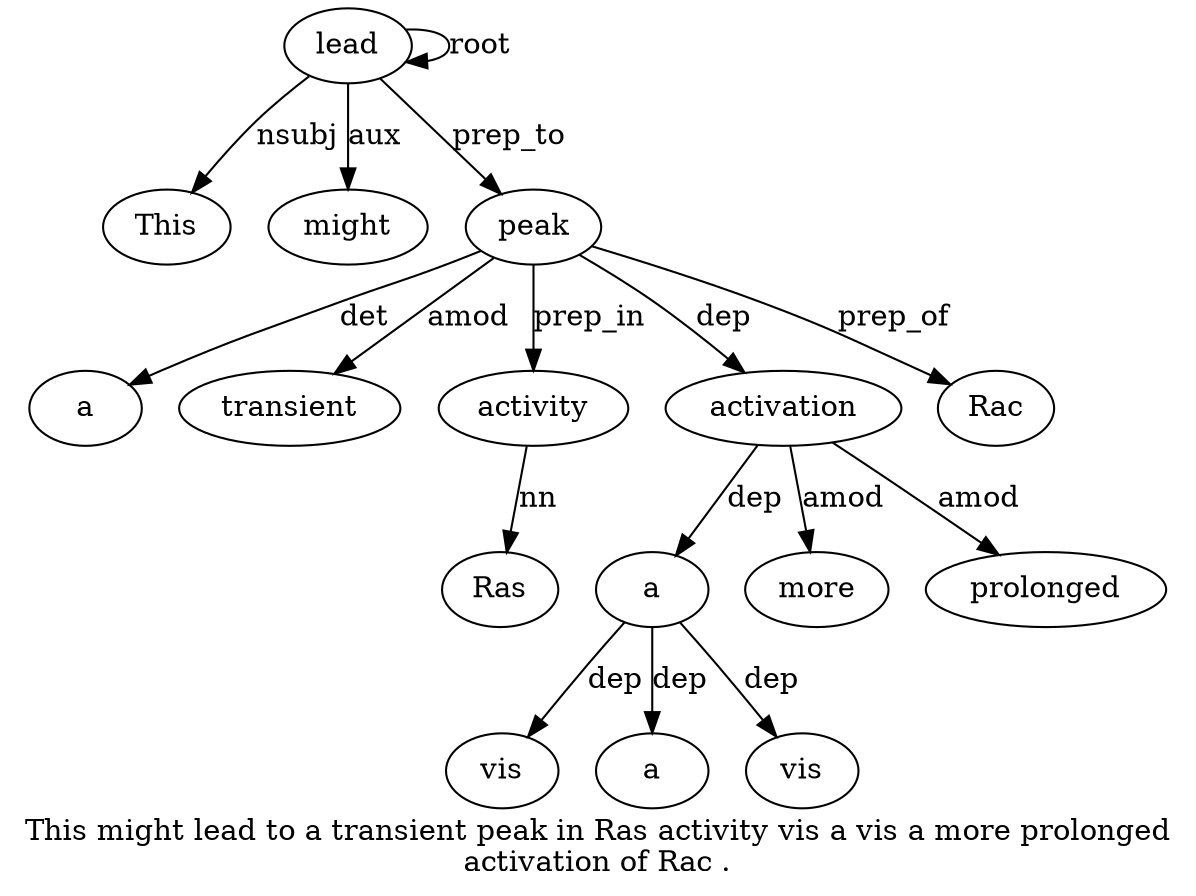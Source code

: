 digraph "This might lead to a transient peak in Ras activity vis a vis a more prolonged activation of Rac ." {
label="This might lead to a transient peak in Ras activity vis a vis a more prolonged
activation of Rac .";
lead3 [style=filled, fillcolor=white, label=lead];
This1 [style=filled, fillcolor=white, label=This];
lead3 -> This1  [label=nsubj];
might2 [style=filled, fillcolor=white, label=might];
lead3 -> might2  [label=aux];
lead3 -> lead3  [label=root];
peak7 [style=filled, fillcolor=white, label=peak];
a5 [style=filled, fillcolor=white, label=a];
peak7 -> a5  [label=det];
transient6 [style=filled, fillcolor=white, label=transient];
peak7 -> transient6  [label=amod];
lead3 -> peak7  [label=prep_to];
activity10 [style=filled, fillcolor=white, label=activity];
Ras9 [style=filled, fillcolor=white, label=Ras];
activity10 -> Ras9  [label=nn];
peak7 -> activity10  [label=prep_in];
a14 [style=filled, fillcolor=white, label=a];
vis11 [style=filled, fillcolor=white, label=vis];
a14 -> vis11  [label=dep];
a12 [style=filled, fillcolor=white, label=a];
a14 -> a12  [label=dep];
vis13 [style=filled, fillcolor=white, label=vis];
a14 -> vis13  [label=dep];
activation17 [style=filled, fillcolor=white, label=activation];
activation17 -> a14  [label=dep];
more15 [style=filled, fillcolor=white, label=more];
activation17 -> more15  [label=amod];
prolonged16 [style=filled, fillcolor=white, label=prolonged];
activation17 -> prolonged16  [label=amod];
peak7 -> activation17  [label=dep];
Rac19 [style=filled, fillcolor=white, label=Rac];
peak7 -> Rac19  [label=prep_of];
}
